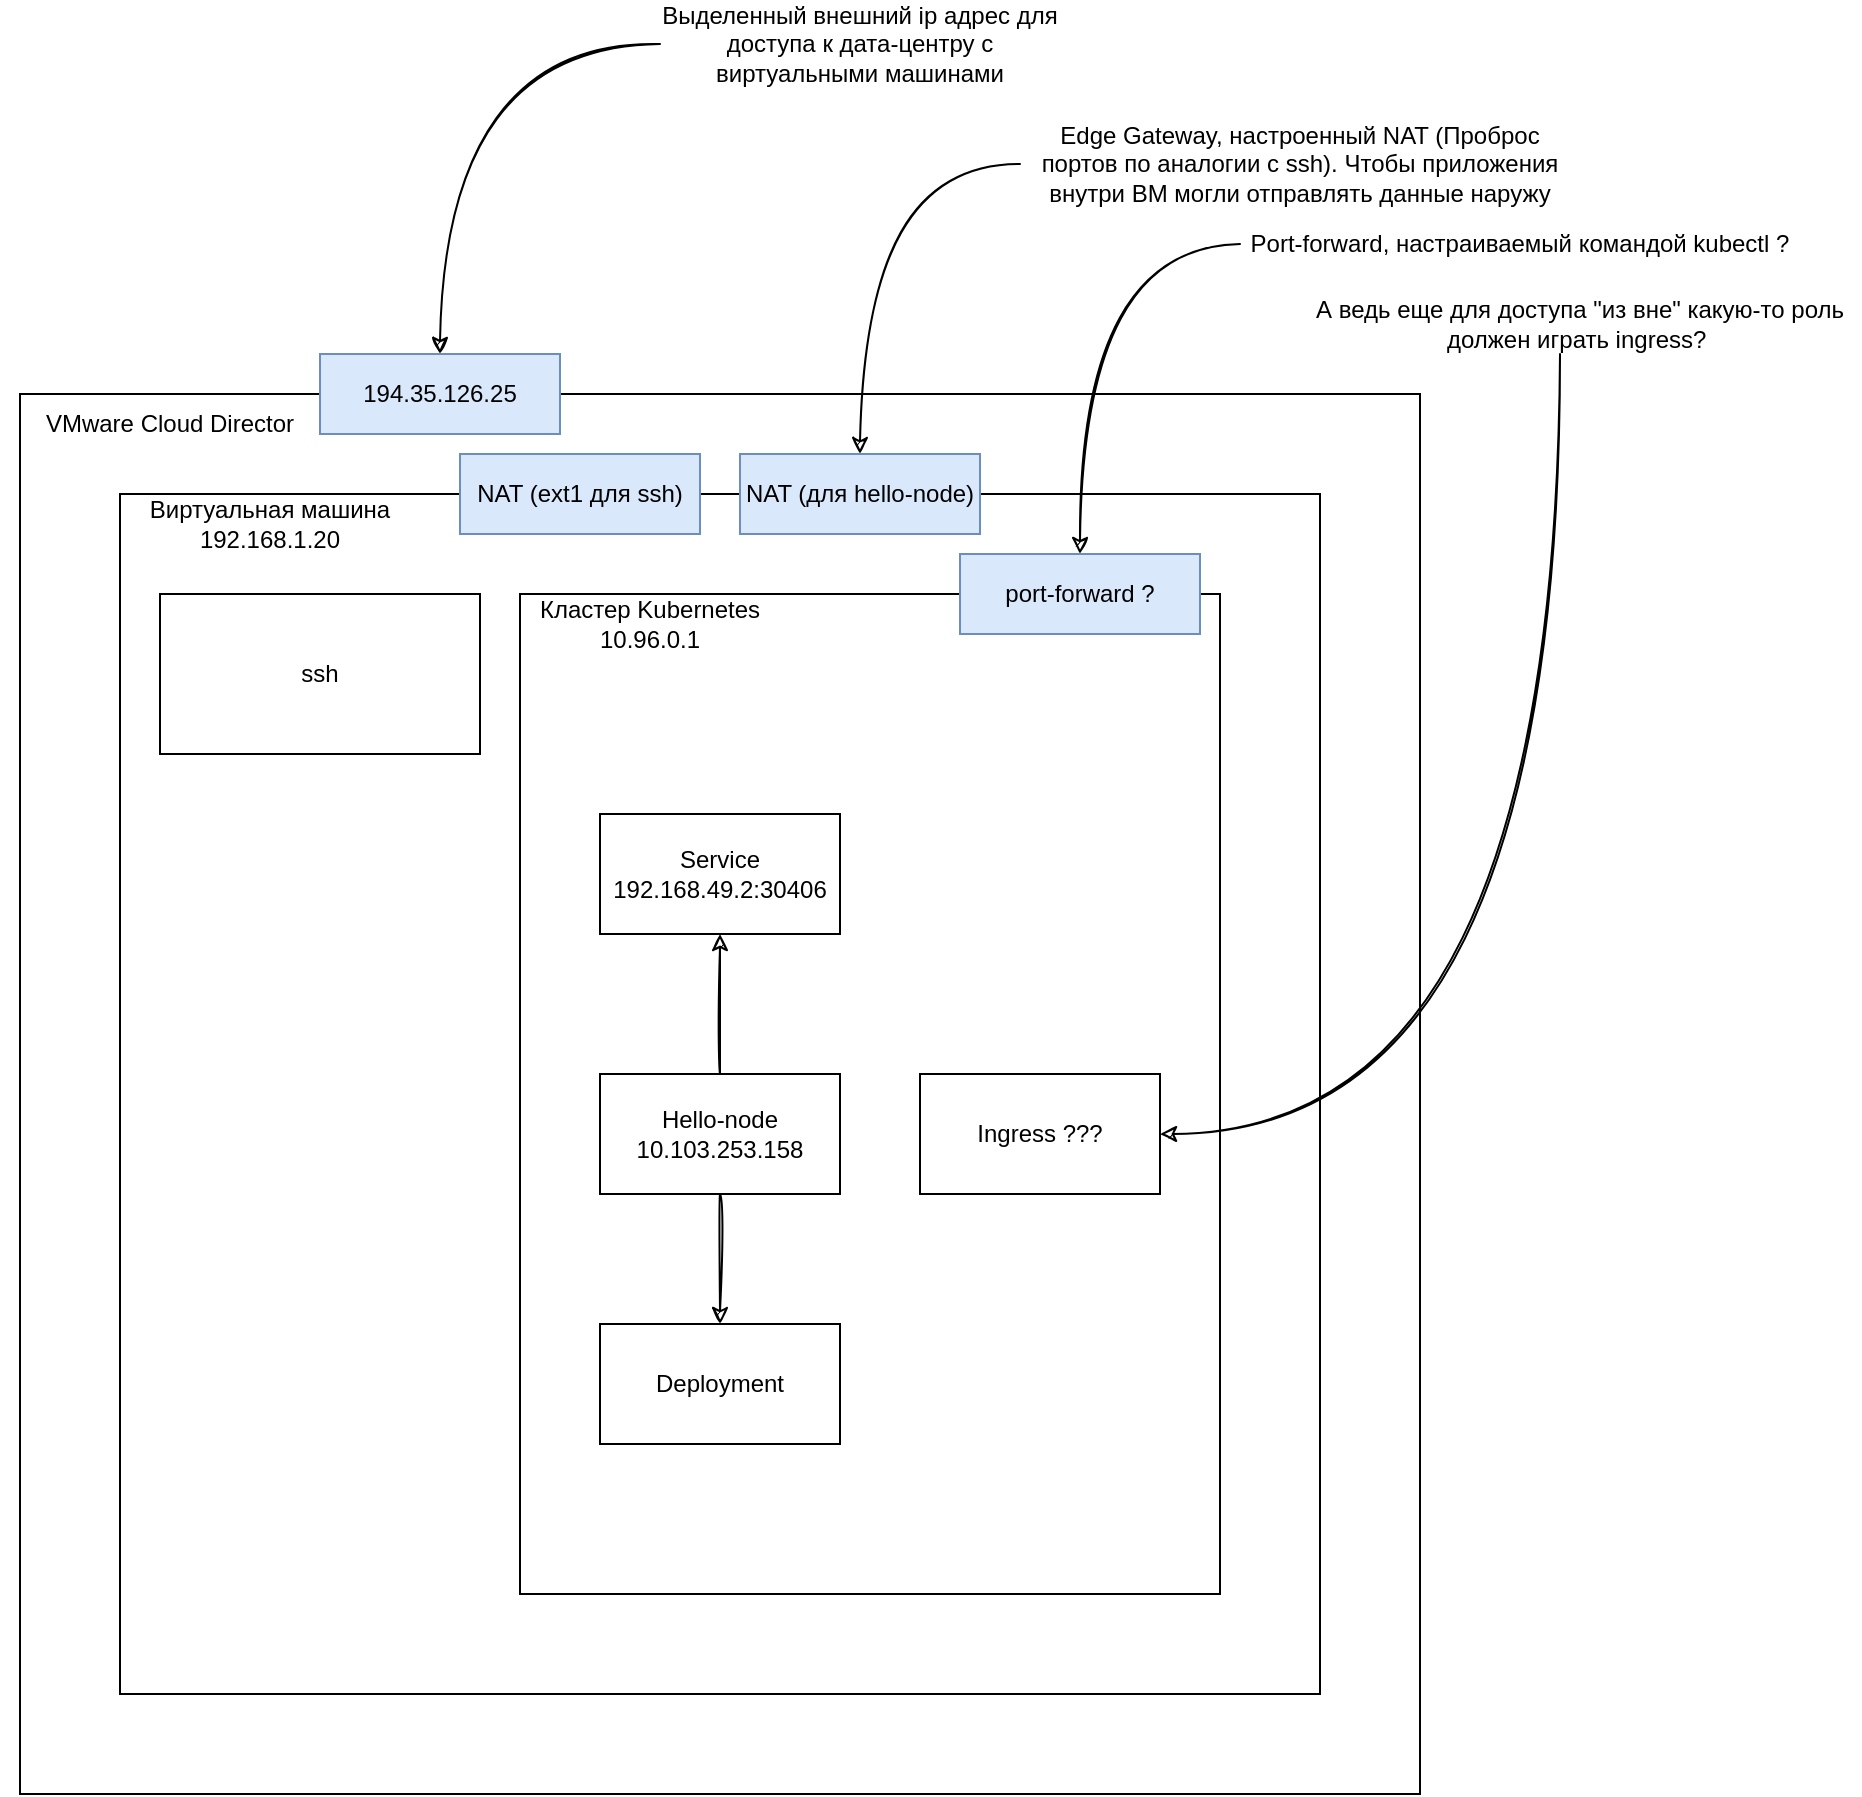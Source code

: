 <mxfile version="15.8.4" type="device"><diagram id="EB5MJjxaJYz9ABw0IVR9" name="Страница 1"><mxGraphModel dx="1102" dy="2034" grid="1" gridSize="10" guides="1" tooltips="1" connect="1" arrows="1" fold="1" page="1" pageScale="1" pageWidth="827" pageHeight="1169" math="0" shadow="0"><root><mxCell id="0"/><mxCell id="1" parent="0"/><mxCell id="Ova-MCh0C_xGkfswNj3J-1" value="" style="rounded=0;whiteSpace=wrap;html=1;" parent="1" vertex="1"><mxGeometry x="40" y="80" width="700" height="700" as="geometry"/></mxCell><mxCell id="Ova-MCh0C_xGkfswNj3J-2" value="VMware Cloud Director&lt;br&gt;" style="text;html=1;strokeColor=none;fillColor=none;align=center;verticalAlign=middle;whiteSpace=wrap;rounded=0;" parent="1" vertex="1"><mxGeometry x="30" y="80" width="170" height="30" as="geometry"/></mxCell><mxCell id="Ova-MCh0C_xGkfswNj3J-3" value="" style="rounded=0;whiteSpace=wrap;html=1;" parent="1" vertex="1"><mxGeometry x="90" y="130" width="600" height="600" as="geometry"/></mxCell><mxCell id="Ova-MCh0C_xGkfswNj3J-4" value="Виртуальная машина&lt;br&gt;192.168.1.20" style="text;html=1;strokeColor=none;fillColor=none;align=center;verticalAlign=middle;whiteSpace=wrap;rounded=0;" parent="1" vertex="1"><mxGeometry x="80" y="130" width="170" height="30" as="geometry"/></mxCell><mxCell id="Ova-MCh0C_xGkfswNj3J-5" value="" style="rounded=0;whiteSpace=wrap;html=1;" parent="1" vertex="1"><mxGeometry x="290" y="180" width="350" height="500" as="geometry"/></mxCell><mxCell id="Ova-MCh0C_xGkfswNj3J-6" value="Кластер Kubernetes&lt;br&gt;10.96.0.1" style="text;html=1;strokeColor=none;fillColor=none;align=center;verticalAlign=middle;whiteSpace=wrap;rounded=0;" parent="1" vertex="1"><mxGeometry x="270" y="180" width="170" height="30" as="geometry"/></mxCell><mxCell id="Ova-MCh0C_xGkfswNj3J-7" value="194.35.126.25" style="rounded=0;whiteSpace=wrap;html=1;fillColor=#dae8fc;strokeColor=#6c8ebf;" parent="1" vertex="1"><mxGeometry x="190" y="60" width="120" height="40" as="geometry"/></mxCell><mxCell id="Ova-MCh0C_xGkfswNj3J-8" value="Выделенный внешний ip адрес для доступа к дата-центру с виртуальными машинами" style="text;html=1;strokeColor=none;fillColor=none;align=center;verticalAlign=middle;whiteSpace=wrap;rounded=0;" parent="1" vertex="1"><mxGeometry x="360" y="-110" width="200" height="30" as="geometry"/></mxCell><mxCell id="Ova-MCh0C_xGkfswNj3J-9" value="" style="endArrow=classic;html=1;rounded=0;edgeStyle=orthogonalEdgeStyle;curved=1;sketch=1;entryX=0.5;entryY=0;entryDx=0;entryDy=0;" parent="1" source="Ova-MCh0C_xGkfswNj3J-8" target="Ova-MCh0C_xGkfswNj3J-7" edge="1"><mxGeometry width="50" height="50" relative="1" as="geometry"><mxPoint x="620" y="10" as="sourcePoint"/><mxPoint x="670" y="-40" as="targetPoint"/></mxGeometry></mxCell><mxCell id="Ova-MCh0C_xGkfswNj3J-10" value="NAT (для hello-node)" style="rounded=0;whiteSpace=wrap;html=1;fillColor=#dae8fc;strokeColor=#6c8ebf;" parent="1" vertex="1"><mxGeometry x="400" y="110" width="120" height="40" as="geometry"/></mxCell><mxCell id="Ova-MCh0C_xGkfswNj3J-12" style="edgeStyle=orthogonalEdgeStyle;curved=1;rounded=0;sketch=1;orthogonalLoop=1;jettySize=auto;html=1;" parent="1" source="Ova-MCh0C_xGkfswNj3J-11" target="Ova-MCh0C_xGkfswNj3J-10" edge="1"><mxGeometry relative="1" as="geometry"/></mxCell><mxCell id="Ova-MCh0C_xGkfswNj3J-11" value="Edge Gateway, настроенный NAT (Проброс портов по аналогии с ssh). Чтобы приложения внутри ВМ могли отправлять данные наружу" style="text;html=1;strokeColor=none;fillColor=none;align=center;verticalAlign=middle;whiteSpace=wrap;rounded=0;" parent="1" vertex="1"><mxGeometry x="540" y="-50" width="280" height="30" as="geometry"/></mxCell><mxCell id="Ova-MCh0C_xGkfswNj3J-13" value="port-forward ?" style="rounded=0;whiteSpace=wrap;html=1;fillColor=#dae8fc;strokeColor=#6c8ebf;" parent="1" vertex="1"><mxGeometry x="510" y="160" width="120" height="40" as="geometry"/></mxCell><mxCell id="Ova-MCh0C_xGkfswNj3J-15" style="edgeStyle=orthogonalEdgeStyle;curved=1;rounded=0;sketch=1;orthogonalLoop=1;jettySize=auto;html=1;" parent="1" source="Ova-MCh0C_xGkfswNj3J-14" target="Ova-MCh0C_xGkfswNj3J-13" edge="1"><mxGeometry relative="1" as="geometry"/></mxCell><mxCell id="Ova-MCh0C_xGkfswNj3J-14" value="Port-forward, настраиваемый командой kubectl ?" style="text;html=1;strokeColor=none;fillColor=none;align=center;verticalAlign=middle;whiteSpace=wrap;rounded=0;" parent="1" vertex="1"><mxGeometry x="650" y="-10" width="280" height="30" as="geometry"/></mxCell><mxCell id="Ova-MCh0C_xGkfswNj3J-16" value="Deployment" style="rounded=0;whiteSpace=wrap;html=1;" parent="1" vertex="1"><mxGeometry x="330" y="545" width="120" height="60" as="geometry"/></mxCell><mxCell id="Ova-MCh0C_xGkfswNj3J-19" style="edgeStyle=orthogonalEdgeStyle;curved=1;rounded=0;sketch=1;orthogonalLoop=1;jettySize=auto;html=1;" parent="1" source="Ova-MCh0C_xGkfswNj3J-17" target="Ova-MCh0C_xGkfswNj3J-18" edge="1"><mxGeometry relative="1" as="geometry"/></mxCell><mxCell id="Ova-MCh0C_xGkfswNj3J-20" style="edgeStyle=orthogonalEdgeStyle;curved=1;rounded=0;sketch=1;orthogonalLoop=1;jettySize=auto;html=1;" parent="1" source="Ova-MCh0C_xGkfswNj3J-17" target="Ova-MCh0C_xGkfswNj3J-16" edge="1"><mxGeometry relative="1" as="geometry"/></mxCell><mxCell id="Ova-MCh0C_xGkfswNj3J-17" value="Hello-node&lt;br&gt;10.103.253.158" style="rounded=0;whiteSpace=wrap;html=1;" parent="1" vertex="1"><mxGeometry x="330" y="420" width="120" height="60" as="geometry"/></mxCell><mxCell id="Ova-MCh0C_xGkfswNj3J-18" value="Service&lt;br&gt;192.168.49.2:30406" style="rounded=0;whiteSpace=wrap;html=1;" parent="1" vertex="1"><mxGeometry x="330" y="290" width="120" height="60" as="geometry"/></mxCell><mxCell id="Ova-MCh0C_xGkfswNj3J-21" value="ssh" style="rounded=0;whiteSpace=wrap;html=1;" parent="1" vertex="1"><mxGeometry x="110" y="180" width="160" height="80" as="geometry"/></mxCell><mxCell id="Ova-MCh0C_xGkfswNj3J-22" value="NAT (ext1 для ssh)" style="rounded=0;whiteSpace=wrap;html=1;fillColor=#dae8fc;strokeColor=#6c8ebf;" parent="1" vertex="1"><mxGeometry x="260" y="110" width="120" height="40" as="geometry"/></mxCell><mxCell id="XZ2NEITUq1wWZ7HkaoKR-1" value="Ingress ???" style="rounded=0;whiteSpace=wrap;html=1;" vertex="1" parent="1"><mxGeometry x="490" y="420" width="120" height="60" as="geometry"/></mxCell><mxCell id="XZ2NEITUq1wWZ7HkaoKR-3" style="edgeStyle=orthogonalEdgeStyle;rounded=0;orthogonalLoop=1;jettySize=auto;html=1;curved=1;sketch=1;" edge="1" parent="1" source="XZ2NEITUq1wWZ7HkaoKR-2" target="XZ2NEITUq1wWZ7HkaoKR-1"><mxGeometry relative="1" as="geometry"><Array as="points"><mxPoint x="810" y="450"/></Array></mxGeometry></mxCell><mxCell id="XZ2NEITUq1wWZ7HkaoKR-2" value="А ведь еще для доступа &quot;из вне&quot; какую-то роль должен играть ingress?&amp;nbsp;" style="text;html=1;strokeColor=none;fillColor=none;align=center;verticalAlign=middle;whiteSpace=wrap;rounded=0;" vertex="1" parent="1"><mxGeometry x="680" y="30" width="280" height="30" as="geometry"/></mxCell></root></mxGraphModel></diagram></mxfile>